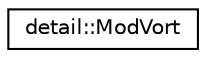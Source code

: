 digraph "Graphical Class Hierarchy"
{
 // LATEX_PDF_SIZE
  edge [fontname="Helvetica",fontsize="10",labelfontname="Helvetica",labelfontsize="10"];
  node [fontname="Helvetica",fontsize="10",shape=record];
  rankdir="LR";
  Node0 [label="detail::ModVort",height=0.2,width=0.4,color="black", fillcolor="white", style="filled",URL="$structdetail_1_1ModVort.html",tooltip="SA classes to compute the modified vorticity (\\tilde{S}) and its derivative."];
}
